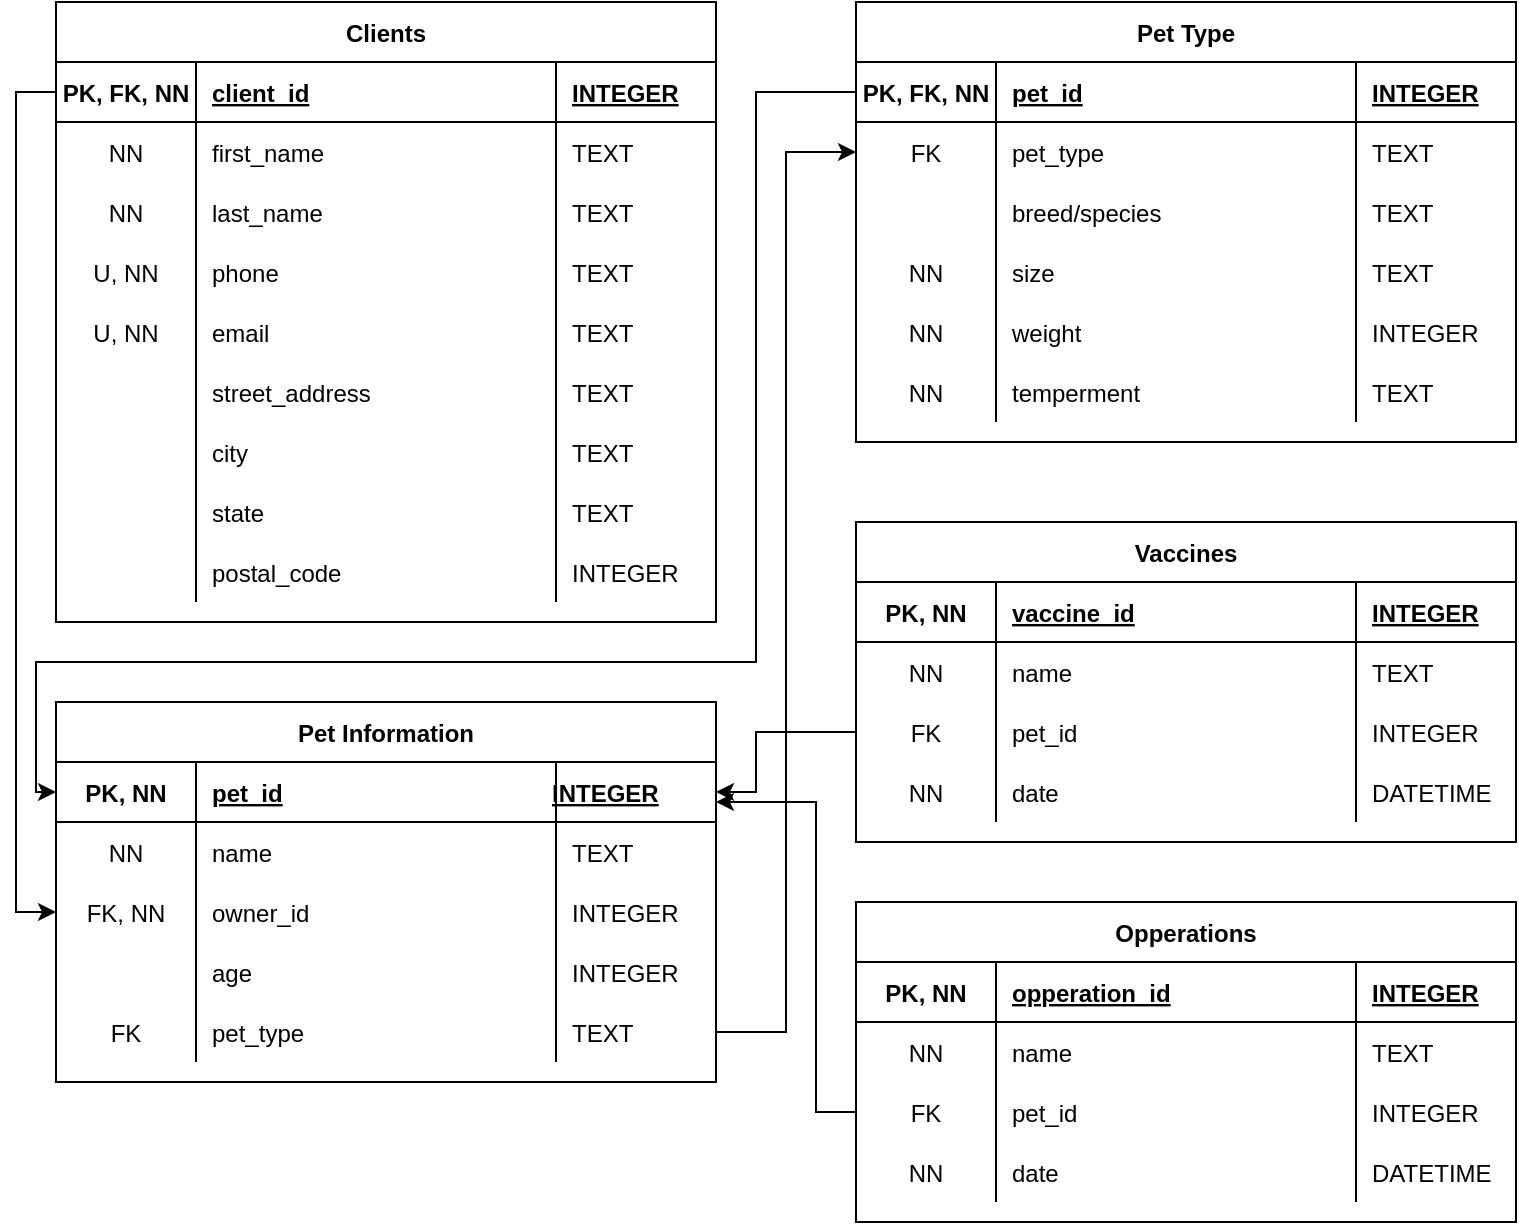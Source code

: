 <mxfile version="20.3.0" type="device"><diagram id="R2lEEEUBdFMjLlhIrx00" name="Page-1"><mxGraphModel dx="1426" dy="852" grid="1" gridSize="10" guides="1" tooltips="1" connect="1" arrows="1" fold="1" page="1" pageScale="1" pageWidth="850" pageHeight="1100" math="0" shadow="0" extFonts="Permanent Marker^https://fonts.googleapis.com/css?family=Permanent+Marker"><root><mxCell id="0"/><mxCell id="1" parent="0"/><mxCell id="C-vyLk0tnHw3VtMMgP7b-13" value="Vaccines" style="shape=table;startSize=30;container=1;collapsible=1;childLayout=tableLayout;fixedRows=1;rowLines=0;fontStyle=1;align=center;resizeLast=1;" parent="1" vertex="1"><mxGeometry x="440" y="340" width="330" height="160" as="geometry"/></mxCell><mxCell id="C-vyLk0tnHw3VtMMgP7b-14" value="" style="shape=partialRectangle;collapsible=0;dropTarget=0;pointerEvents=0;fillColor=none;points=[[0,0.5],[1,0.5]];portConstraint=eastwest;top=0;left=0;right=0;bottom=1;" parent="C-vyLk0tnHw3VtMMgP7b-13" vertex="1"><mxGeometry y="30" width="330" height="30" as="geometry"/></mxCell><mxCell id="C-vyLk0tnHw3VtMMgP7b-15" value="PK, NN" style="shape=partialRectangle;overflow=hidden;connectable=0;fillColor=none;top=0;left=0;bottom=0;right=0;fontStyle=1;" parent="C-vyLk0tnHw3VtMMgP7b-14" vertex="1"><mxGeometry width="70" height="30" as="geometry"><mxRectangle width="70" height="30" as="alternateBounds"/></mxGeometry></mxCell><mxCell id="C-vyLk0tnHw3VtMMgP7b-16" value="vaccine_id" style="shape=partialRectangle;overflow=hidden;connectable=0;fillColor=none;top=0;left=0;bottom=0;right=0;align=left;spacingLeft=6;fontStyle=5;" parent="C-vyLk0tnHw3VtMMgP7b-14" vertex="1"><mxGeometry x="70" width="180" height="30" as="geometry"><mxRectangle width="180" height="30" as="alternateBounds"/></mxGeometry></mxCell><mxCell id="h3V2MK-8dfmERU82iZJE-142" style="shape=partialRectangle;overflow=hidden;connectable=0;fillColor=none;top=0;left=0;bottom=0;right=0;align=left;spacingLeft=6;fontStyle=5;" vertex="1" parent="C-vyLk0tnHw3VtMMgP7b-14"><mxGeometry x="250" width="80" height="30" as="geometry"><mxRectangle width="80" height="30" as="alternateBounds"/></mxGeometry></mxCell><mxCell id="C-vyLk0tnHw3VtMMgP7b-17" value="" style="shape=partialRectangle;collapsible=0;dropTarget=0;pointerEvents=0;fillColor=none;points=[[0,0.5],[1,0.5]];portConstraint=eastwest;top=0;left=0;right=0;bottom=0;" parent="C-vyLk0tnHw3VtMMgP7b-13" vertex="1"><mxGeometry y="60" width="330" height="30" as="geometry"/></mxCell><mxCell id="C-vyLk0tnHw3VtMMgP7b-18" value="NN" style="shape=partialRectangle;overflow=hidden;connectable=0;fillColor=none;top=0;left=0;bottom=0;right=0;" parent="C-vyLk0tnHw3VtMMgP7b-17" vertex="1"><mxGeometry width="70" height="30" as="geometry"><mxRectangle width="70" height="30" as="alternateBounds"/></mxGeometry></mxCell><mxCell id="C-vyLk0tnHw3VtMMgP7b-19" value="name" style="shape=partialRectangle;overflow=hidden;connectable=0;fillColor=none;top=0;left=0;bottom=0;right=0;align=left;spacingLeft=6;" parent="C-vyLk0tnHw3VtMMgP7b-17" vertex="1"><mxGeometry x="70" width="180" height="30" as="geometry"><mxRectangle width="180" height="30" as="alternateBounds"/></mxGeometry></mxCell><mxCell id="h3V2MK-8dfmERU82iZJE-143" value="TEXT" style="shape=partialRectangle;overflow=hidden;connectable=0;fillColor=none;top=0;left=0;bottom=0;right=0;align=left;spacingLeft=6;" vertex="1" parent="C-vyLk0tnHw3VtMMgP7b-17"><mxGeometry x="250" width="80" height="30" as="geometry"><mxRectangle width="80" height="30" as="alternateBounds"/></mxGeometry></mxCell><mxCell id="C-vyLk0tnHw3VtMMgP7b-20" value="" style="shape=partialRectangle;collapsible=0;dropTarget=0;pointerEvents=0;fillColor=none;points=[[0,0.5],[1,0.5]];portConstraint=eastwest;top=0;left=0;right=0;bottom=0;" parent="C-vyLk0tnHw3VtMMgP7b-13" vertex="1"><mxGeometry y="90" width="330" height="30" as="geometry"/></mxCell><mxCell id="C-vyLk0tnHw3VtMMgP7b-21" value="FK" style="shape=partialRectangle;overflow=hidden;connectable=0;fillColor=none;top=0;left=0;bottom=0;right=0;" parent="C-vyLk0tnHw3VtMMgP7b-20" vertex="1"><mxGeometry width="70" height="30" as="geometry"><mxRectangle width="70" height="30" as="alternateBounds"/></mxGeometry></mxCell><mxCell id="C-vyLk0tnHw3VtMMgP7b-22" value="pet_id" style="shape=partialRectangle;overflow=hidden;connectable=0;fillColor=none;top=0;left=0;bottom=0;right=0;align=left;spacingLeft=6;" parent="C-vyLk0tnHw3VtMMgP7b-20" vertex="1"><mxGeometry x="70" width="180" height="30" as="geometry"><mxRectangle width="180" height="30" as="alternateBounds"/></mxGeometry></mxCell><mxCell id="h3V2MK-8dfmERU82iZJE-144" value="INTEGER" style="shape=partialRectangle;overflow=hidden;connectable=0;fillColor=none;top=0;left=0;bottom=0;right=0;align=left;spacingLeft=6;" vertex="1" parent="C-vyLk0tnHw3VtMMgP7b-20"><mxGeometry x="250" width="80" height="30" as="geometry"><mxRectangle width="80" height="30" as="alternateBounds"/></mxGeometry></mxCell><mxCell id="h3V2MK-8dfmERU82iZJE-145" style="shape=partialRectangle;collapsible=0;dropTarget=0;pointerEvents=0;fillColor=none;points=[[0,0.5],[1,0.5]];portConstraint=eastwest;top=0;left=0;right=0;bottom=0;" vertex="1" parent="C-vyLk0tnHw3VtMMgP7b-13"><mxGeometry y="120" width="330" height="30" as="geometry"/></mxCell><mxCell id="h3V2MK-8dfmERU82iZJE-146" value="NN" style="shape=partialRectangle;overflow=hidden;connectable=0;fillColor=none;top=0;left=0;bottom=0;right=0;" vertex="1" parent="h3V2MK-8dfmERU82iZJE-145"><mxGeometry width="70" height="30" as="geometry"><mxRectangle width="70" height="30" as="alternateBounds"/></mxGeometry></mxCell><mxCell id="h3V2MK-8dfmERU82iZJE-147" value="date" style="shape=partialRectangle;overflow=hidden;connectable=0;fillColor=none;top=0;left=0;bottom=0;right=0;align=left;spacingLeft=6;" vertex="1" parent="h3V2MK-8dfmERU82iZJE-145"><mxGeometry x="70" width="180" height="30" as="geometry"><mxRectangle width="180" height="30" as="alternateBounds"/></mxGeometry></mxCell><mxCell id="h3V2MK-8dfmERU82iZJE-148" value="DATETIME" style="shape=partialRectangle;overflow=hidden;connectable=0;fillColor=none;top=0;left=0;bottom=0;right=0;align=left;spacingLeft=6;" vertex="1" parent="h3V2MK-8dfmERU82iZJE-145"><mxGeometry x="250" width="80" height="30" as="geometry"><mxRectangle width="80" height="30" as="alternateBounds"/></mxGeometry></mxCell><mxCell id="C-vyLk0tnHw3VtMMgP7b-23" value="Clients" style="shape=table;startSize=30;container=1;collapsible=1;childLayout=tableLayout;fixedRows=1;rowLines=0;fontStyle=1;align=center;resizeLast=1;" parent="1" vertex="1"><mxGeometry x="40" y="80" width="330" height="310" as="geometry"/></mxCell><mxCell id="C-vyLk0tnHw3VtMMgP7b-24" value="" style="shape=partialRectangle;collapsible=0;dropTarget=0;pointerEvents=0;fillColor=none;points=[[0,0.5],[1,0.5]];portConstraint=eastwest;top=0;left=0;right=0;bottom=1;" parent="C-vyLk0tnHw3VtMMgP7b-23" vertex="1"><mxGeometry y="30" width="330" height="30" as="geometry"/></mxCell><mxCell id="C-vyLk0tnHw3VtMMgP7b-25" value="PK, FK, NN" style="shape=partialRectangle;overflow=hidden;connectable=0;fillColor=none;top=0;left=0;bottom=0;right=0;fontStyle=1;" parent="C-vyLk0tnHw3VtMMgP7b-24" vertex="1"><mxGeometry width="70" height="30" as="geometry"><mxRectangle width="70" height="30" as="alternateBounds"/></mxGeometry></mxCell><mxCell id="C-vyLk0tnHw3VtMMgP7b-26" value="client_id" style="shape=partialRectangle;overflow=hidden;connectable=0;fillColor=none;top=0;left=0;bottom=0;right=0;align=left;spacingLeft=6;fontStyle=5;" parent="C-vyLk0tnHw3VtMMgP7b-24" vertex="1"><mxGeometry x="70" width="180" height="30" as="geometry"><mxRectangle width="180" height="30" as="alternateBounds"/></mxGeometry></mxCell><mxCell id="h3V2MK-8dfmERU82iZJE-51" value="INTEGER" style="shape=partialRectangle;overflow=hidden;connectable=0;fillColor=none;top=0;left=0;bottom=0;right=0;align=left;spacingLeft=6;fontStyle=5;" vertex="1" parent="C-vyLk0tnHw3VtMMgP7b-24"><mxGeometry x="250" width="80" height="30" as="geometry"><mxRectangle width="80" height="30" as="alternateBounds"/></mxGeometry></mxCell><mxCell id="C-vyLk0tnHw3VtMMgP7b-27" value="" style="shape=partialRectangle;collapsible=0;dropTarget=0;pointerEvents=0;fillColor=none;points=[[0,0.5],[1,0.5]];portConstraint=eastwest;top=0;left=0;right=0;bottom=0;" parent="C-vyLk0tnHw3VtMMgP7b-23" vertex="1"><mxGeometry y="60" width="330" height="30" as="geometry"/></mxCell><mxCell id="C-vyLk0tnHw3VtMMgP7b-28" value="NN" style="shape=partialRectangle;overflow=hidden;connectable=0;fillColor=none;top=0;left=0;bottom=0;right=0;" parent="C-vyLk0tnHw3VtMMgP7b-27" vertex="1"><mxGeometry width="70" height="30" as="geometry"><mxRectangle width="70" height="30" as="alternateBounds"/></mxGeometry></mxCell><mxCell id="C-vyLk0tnHw3VtMMgP7b-29" value="first_name  " style="shape=partialRectangle;overflow=hidden;connectable=0;fillColor=none;top=0;left=0;bottom=0;right=0;align=left;spacingLeft=6;" parent="C-vyLk0tnHw3VtMMgP7b-27" vertex="1"><mxGeometry x="70" width="180" height="30" as="geometry"><mxRectangle width="180" height="30" as="alternateBounds"/></mxGeometry></mxCell><mxCell id="h3V2MK-8dfmERU82iZJE-52" value="TEXT" style="shape=partialRectangle;overflow=hidden;connectable=0;fillColor=none;top=0;left=0;bottom=0;right=0;align=left;spacingLeft=6;" vertex="1" parent="C-vyLk0tnHw3VtMMgP7b-27"><mxGeometry x="250" width="80" height="30" as="geometry"><mxRectangle width="80" height="30" as="alternateBounds"/></mxGeometry></mxCell><mxCell id="h3V2MK-8dfmERU82iZJE-54" style="shape=partialRectangle;collapsible=0;dropTarget=0;pointerEvents=0;fillColor=none;points=[[0,0.5],[1,0.5]];portConstraint=eastwest;top=0;left=0;right=0;bottom=0;" vertex="1" parent="C-vyLk0tnHw3VtMMgP7b-23"><mxGeometry y="90" width="330" height="30" as="geometry"/></mxCell><mxCell id="h3V2MK-8dfmERU82iZJE-55" value="NN" style="shape=partialRectangle;overflow=hidden;connectable=0;fillColor=none;top=0;left=0;bottom=0;right=0;" vertex="1" parent="h3V2MK-8dfmERU82iZJE-54"><mxGeometry width="70" height="30" as="geometry"><mxRectangle width="70" height="30" as="alternateBounds"/></mxGeometry></mxCell><mxCell id="h3V2MK-8dfmERU82iZJE-56" value="last_name" style="shape=partialRectangle;overflow=hidden;connectable=0;fillColor=none;top=0;left=0;bottom=0;right=0;align=left;spacingLeft=6;" vertex="1" parent="h3V2MK-8dfmERU82iZJE-54"><mxGeometry x="70" width="180" height="30" as="geometry"><mxRectangle width="180" height="30" as="alternateBounds"/></mxGeometry></mxCell><mxCell id="h3V2MK-8dfmERU82iZJE-57" value="TEXT" style="shape=partialRectangle;overflow=hidden;connectable=0;fillColor=none;top=0;left=0;bottom=0;right=0;align=left;spacingLeft=6;" vertex="1" parent="h3V2MK-8dfmERU82iZJE-54"><mxGeometry x="250" width="80" height="30" as="geometry"><mxRectangle width="80" height="30" as="alternateBounds"/></mxGeometry></mxCell><mxCell id="h3V2MK-8dfmERU82iZJE-58" style="shape=partialRectangle;collapsible=0;dropTarget=0;pointerEvents=0;fillColor=none;points=[[0,0.5],[1,0.5]];portConstraint=eastwest;top=0;left=0;right=0;bottom=0;" vertex="1" parent="C-vyLk0tnHw3VtMMgP7b-23"><mxGeometry y="120" width="330" height="30" as="geometry"/></mxCell><mxCell id="h3V2MK-8dfmERU82iZJE-59" value="U, NN" style="shape=partialRectangle;overflow=hidden;connectable=0;fillColor=none;top=0;left=0;bottom=0;right=0;" vertex="1" parent="h3V2MK-8dfmERU82iZJE-58"><mxGeometry width="70" height="30" as="geometry"><mxRectangle width="70" height="30" as="alternateBounds"/></mxGeometry></mxCell><mxCell id="h3V2MK-8dfmERU82iZJE-60" value="phone" style="shape=partialRectangle;overflow=hidden;connectable=0;fillColor=none;top=0;left=0;bottom=0;right=0;align=left;spacingLeft=6;" vertex="1" parent="h3V2MK-8dfmERU82iZJE-58"><mxGeometry x="70" width="180" height="30" as="geometry"><mxRectangle width="180" height="30" as="alternateBounds"/></mxGeometry></mxCell><mxCell id="h3V2MK-8dfmERU82iZJE-61" value="TEXT" style="shape=partialRectangle;overflow=hidden;connectable=0;fillColor=none;top=0;left=0;bottom=0;right=0;align=left;spacingLeft=6;" vertex="1" parent="h3V2MK-8dfmERU82iZJE-58"><mxGeometry x="250" width="80" height="30" as="geometry"><mxRectangle width="80" height="30" as="alternateBounds"/></mxGeometry></mxCell><mxCell id="h3V2MK-8dfmERU82iZJE-62" style="shape=partialRectangle;collapsible=0;dropTarget=0;pointerEvents=0;fillColor=none;points=[[0,0.5],[1,0.5]];portConstraint=eastwest;top=0;left=0;right=0;bottom=0;" vertex="1" parent="C-vyLk0tnHw3VtMMgP7b-23"><mxGeometry y="150" width="330" height="30" as="geometry"/></mxCell><mxCell id="h3V2MK-8dfmERU82iZJE-63" value="U, NN" style="shape=partialRectangle;overflow=hidden;connectable=0;fillColor=none;top=0;left=0;bottom=0;right=0;" vertex="1" parent="h3V2MK-8dfmERU82iZJE-62"><mxGeometry width="70" height="30" as="geometry"><mxRectangle width="70" height="30" as="alternateBounds"/></mxGeometry></mxCell><mxCell id="h3V2MK-8dfmERU82iZJE-64" value="email" style="shape=partialRectangle;overflow=hidden;connectable=0;fillColor=none;top=0;left=0;bottom=0;right=0;align=left;spacingLeft=6;" vertex="1" parent="h3V2MK-8dfmERU82iZJE-62"><mxGeometry x="70" width="180" height="30" as="geometry"><mxRectangle width="180" height="30" as="alternateBounds"/></mxGeometry></mxCell><mxCell id="h3V2MK-8dfmERU82iZJE-65" value="TEXT" style="shape=partialRectangle;overflow=hidden;connectable=0;fillColor=none;top=0;left=0;bottom=0;right=0;align=left;spacingLeft=6;" vertex="1" parent="h3V2MK-8dfmERU82iZJE-62"><mxGeometry x="250" width="80" height="30" as="geometry"><mxRectangle width="80" height="30" as="alternateBounds"/></mxGeometry></mxCell><mxCell id="h3V2MK-8dfmERU82iZJE-66" style="shape=partialRectangle;collapsible=0;dropTarget=0;pointerEvents=0;fillColor=none;points=[[0,0.5],[1,0.5]];portConstraint=eastwest;top=0;left=0;right=0;bottom=0;" vertex="1" parent="C-vyLk0tnHw3VtMMgP7b-23"><mxGeometry y="180" width="330" height="30" as="geometry"/></mxCell><mxCell id="h3V2MK-8dfmERU82iZJE-67" style="shape=partialRectangle;overflow=hidden;connectable=0;fillColor=none;top=0;left=0;bottom=0;right=0;" vertex="1" parent="h3V2MK-8dfmERU82iZJE-66"><mxGeometry width="70" height="30" as="geometry"><mxRectangle width="70" height="30" as="alternateBounds"/></mxGeometry></mxCell><mxCell id="h3V2MK-8dfmERU82iZJE-68" value="street_address" style="shape=partialRectangle;overflow=hidden;connectable=0;fillColor=none;top=0;left=0;bottom=0;right=0;align=left;spacingLeft=6;" vertex="1" parent="h3V2MK-8dfmERU82iZJE-66"><mxGeometry x="70" width="180" height="30" as="geometry"><mxRectangle width="180" height="30" as="alternateBounds"/></mxGeometry></mxCell><mxCell id="h3V2MK-8dfmERU82iZJE-69" value="TEXT" style="shape=partialRectangle;overflow=hidden;connectable=0;fillColor=none;top=0;left=0;bottom=0;right=0;align=left;spacingLeft=6;" vertex="1" parent="h3V2MK-8dfmERU82iZJE-66"><mxGeometry x="250" width="80" height="30" as="geometry"><mxRectangle width="80" height="30" as="alternateBounds"/></mxGeometry></mxCell><mxCell id="h3V2MK-8dfmERU82iZJE-82" style="shape=partialRectangle;collapsible=0;dropTarget=0;pointerEvents=0;fillColor=none;points=[[0,0.5],[1,0.5]];portConstraint=eastwest;top=0;left=0;right=0;bottom=0;" vertex="1" parent="C-vyLk0tnHw3VtMMgP7b-23"><mxGeometry y="210" width="330" height="30" as="geometry"/></mxCell><mxCell id="h3V2MK-8dfmERU82iZJE-83" style="shape=partialRectangle;overflow=hidden;connectable=0;fillColor=none;top=0;left=0;bottom=0;right=0;" vertex="1" parent="h3V2MK-8dfmERU82iZJE-82"><mxGeometry width="70" height="30" as="geometry"><mxRectangle width="70" height="30" as="alternateBounds"/></mxGeometry></mxCell><mxCell id="h3V2MK-8dfmERU82iZJE-84" value="city " style="shape=partialRectangle;overflow=hidden;connectable=0;fillColor=none;top=0;left=0;bottom=0;right=0;align=left;spacingLeft=6;" vertex="1" parent="h3V2MK-8dfmERU82iZJE-82"><mxGeometry x="70" width="180" height="30" as="geometry"><mxRectangle width="180" height="30" as="alternateBounds"/></mxGeometry></mxCell><mxCell id="h3V2MK-8dfmERU82iZJE-85" value="TEXT" style="shape=partialRectangle;overflow=hidden;connectable=0;fillColor=none;top=0;left=0;bottom=0;right=0;align=left;spacingLeft=6;" vertex="1" parent="h3V2MK-8dfmERU82iZJE-82"><mxGeometry x="250" width="80" height="30" as="geometry"><mxRectangle width="80" height="30" as="alternateBounds"/></mxGeometry></mxCell><mxCell id="h3V2MK-8dfmERU82iZJE-78" style="shape=partialRectangle;collapsible=0;dropTarget=0;pointerEvents=0;fillColor=none;points=[[0,0.5],[1,0.5]];portConstraint=eastwest;top=0;left=0;right=0;bottom=0;" vertex="1" parent="C-vyLk0tnHw3VtMMgP7b-23"><mxGeometry y="240" width="330" height="30" as="geometry"/></mxCell><mxCell id="h3V2MK-8dfmERU82iZJE-79" style="shape=partialRectangle;overflow=hidden;connectable=0;fillColor=none;top=0;left=0;bottom=0;right=0;" vertex="1" parent="h3V2MK-8dfmERU82iZJE-78"><mxGeometry width="70" height="30" as="geometry"><mxRectangle width="70" height="30" as="alternateBounds"/></mxGeometry></mxCell><mxCell id="h3V2MK-8dfmERU82iZJE-80" value="state" style="shape=partialRectangle;overflow=hidden;connectable=0;fillColor=none;top=0;left=0;bottom=0;right=0;align=left;spacingLeft=6;" vertex="1" parent="h3V2MK-8dfmERU82iZJE-78"><mxGeometry x="70" width="180" height="30" as="geometry"><mxRectangle width="180" height="30" as="alternateBounds"/></mxGeometry></mxCell><mxCell id="h3V2MK-8dfmERU82iZJE-81" value="TEXT" style="shape=partialRectangle;overflow=hidden;connectable=0;fillColor=none;top=0;left=0;bottom=0;right=0;align=left;spacingLeft=6;" vertex="1" parent="h3V2MK-8dfmERU82iZJE-78"><mxGeometry x="250" width="80" height="30" as="geometry"><mxRectangle width="80" height="30" as="alternateBounds"/></mxGeometry></mxCell><mxCell id="h3V2MK-8dfmERU82iZJE-74" style="shape=partialRectangle;collapsible=0;dropTarget=0;pointerEvents=0;fillColor=none;points=[[0,0.5],[1,0.5]];portConstraint=eastwest;top=0;left=0;right=0;bottom=0;" vertex="1" parent="C-vyLk0tnHw3VtMMgP7b-23"><mxGeometry y="270" width="330" height="30" as="geometry"/></mxCell><mxCell id="h3V2MK-8dfmERU82iZJE-75" style="shape=partialRectangle;overflow=hidden;connectable=0;fillColor=none;top=0;left=0;bottom=0;right=0;" vertex="1" parent="h3V2MK-8dfmERU82iZJE-74"><mxGeometry width="70" height="30" as="geometry"><mxRectangle width="70" height="30" as="alternateBounds"/></mxGeometry></mxCell><mxCell id="h3V2MK-8dfmERU82iZJE-76" value="postal_code" style="shape=partialRectangle;overflow=hidden;connectable=0;fillColor=none;top=0;left=0;bottom=0;right=0;align=left;spacingLeft=6;" vertex="1" parent="h3V2MK-8dfmERU82iZJE-74"><mxGeometry x="70" width="180" height="30" as="geometry"><mxRectangle width="180" height="30" as="alternateBounds"/></mxGeometry></mxCell><mxCell id="h3V2MK-8dfmERU82iZJE-77" value="INTEGER" style="shape=partialRectangle;overflow=hidden;connectable=0;fillColor=none;top=0;left=0;bottom=0;right=0;align=left;spacingLeft=6;" vertex="1" parent="h3V2MK-8dfmERU82iZJE-74"><mxGeometry x="250" width="80" height="30" as="geometry"><mxRectangle width="80" height="30" as="alternateBounds"/></mxGeometry></mxCell><mxCell id="h3V2MK-8dfmERU82iZJE-1" value="Opperations" style="shape=table;startSize=30;container=1;collapsible=1;childLayout=tableLayout;fixedRows=1;rowLines=0;fontStyle=1;align=center;resizeLast=1;" vertex="1" parent="1"><mxGeometry x="440" y="530" width="330" height="160" as="geometry"/></mxCell><mxCell id="h3V2MK-8dfmERU82iZJE-2" value="" style="shape=partialRectangle;collapsible=0;dropTarget=0;pointerEvents=0;fillColor=none;points=[[0,0.5],[1,0.5]];portConstraint=eastwest;top=0;left=0;right=0;bottom=1;" vertex="1" parent="h3V2MK-8dfmERU82iZJE-1"><mxGeometry y="30" width="330" height="30" as="geometry"/></mxCell><mxCell id="h3V2MK-8dfmERU82iZJE-3" value="PK, NN" style="shape=partialRectangle;overflow=hidden;connectable=0;fillColor=none;top=0;left=0;bottom=0;right=0;fontStyle=1;" vertex="1" parent="h3V2MK-8dfmERU82iZJE-2"><mxGeometry width="70" height="30" as="geometry"><mxRectangle width="70" height="30" as="alternateBounds"/></mxGeometry></mxCell><mxCell id="h3V2MK-8dfmERU82iZJE-4" value="opperation_id" style="shape=partialRectangle;overflow=hidden;connectable=0;fillColor=none;top=0;left=0;bottom=0;right=0;align=left;spacingLeft=6;fontStyle=5;" vertex="1" parent="h3V2MK-8dfmERU82iZJE-2"><mxGeometry x="70" width="180" height="30" as="geometry"><mxRectangle width="180" height="30" as="alternateBounds"/></mxGeometry></mxCell><mxCell id="h3V2MK-8dfmERU82iZJE-153" style="shape=partialRectangle;overflow=hidden;connectable=0;fillColor=none;top=0;left=0;bottom=0;right=0;align=left;spacingLeft=6;fontStyle=5;" vertex="1" parent="h3V2MK-8dfmERU82iZJE-2"><mxGeometry x="250" width="80" height="30" as="geometry"><mxRectangle width="80" height="30" as="alternateBounds"/></mxGeometry></mxCell><mxCell id="h3V2MK-8dfmERU82iZJE-5" value="" style="shape=partialRectangle;collapsible=0;dropTarget=0;pointerEvents=0;fillColor=none;points=[[0,0.5],[1,0.5]];portConstraint=eastwest;top=0;left=0;right=0;bottom=0;" vertex="1" parent="h3V2MK-8dfmERU82iZJE-1"><mxGeometry y="60" width="330" height="30" as="geometry"/></mxCell><mxCell id="h3V2MK-8dfmERU82iZJE-6" value="NN" style="shape=partialRectangle;overflow=hidden;connectable=0;fillColor=none;top=0;left=0;bottom=0;right=0;" vertex="1" parent="h3V2MK-8dfmERU82iZJE-5"><mxGeometry width="70" height="30" as="geometry"><mxRectangle width="70" height="30" as="alternateBounds"/></mxGeometry></mxCell><mxCell id="h3V2MK-8dfmERU82iZJE-7" value="name" style="shape=partialRectangle;overflow=hidden;connectable=0;fillColor=none;top=0;left=0;bottom=0;right=0;align=left;spacingLeft=6;" vertex="1" parent="h3V2MK-8dfmERU82iZJE-5"><mxGeometry x="70" width="180" height="30" as="geometry"><mxRectangle width="180" height="30" as="alternateBounds"/></mxGeometry></mxCell><mxCell id="h3V2MK-8dfmERU82iZJE-154" value="TEXT" style="shape=partialRectangle;overflow=hidden;connectable=0;fillColor=none;top=0;left=0;bottom=0;right=0;align=left;spacingLeft=6;" vertex="1" parent="h3V2MK-8dfmERU82iZJE-5"><mxGeometry x="250" width="80" height="30" as="geometry"><mxRectangle width="80" height="30" as="alternateBounds"/></mxGeometry></mxCell><mxCell id="h3V2MK-8dfmERU82iZJE-8" value="" style="shape=partialRectangle;collapsible=0;dropTarget=0;pointerEvents=0;fillColor=none;points=[[0,0.5],[1,0.5]];portConstraint=eastwest;top=0;left=0;right=0;bottom=0;" vertex="1" parent="h3V2MK-8dfmERU82iZJE-1"><mxGeometry y="90" width="330" height="30" as="geometry"/></mxCell><mxCell id="h3V2MK-8dfmERU82iZJE-9" value="FK" style="shape=partialRectangle;overflow=hidden;connectable=0;fillColor=none;top=0;left=0;bottom=0;right=0;" vertex="1" parent="h3V2MK-8dfmERU82iZJE-8"><mxGeometry width="70" height="30" as="geometry"><mxRectangle width="70" height="30" as="alternateBounds"/></mxGeometry></mxCell><mxCell id="h3V2MK-8dfmERU82iZJE-10" value="pet_id" style="shape=partialRectangle;overflow=hidden;connectable=0;fillColor=none;top=0;left=0;bottom=0;right=0;align=left;spacingLeft=6;" vertex="1" parent="h3V2MK-8dfmERU82iZJE-8"><mxGeometry x="70" width="180" height="30" as="geometry"><mxRectangle width="180" height="30" as="alternateBounds"/></mxGeometry></mxCell><mxCell id="h3V2MK-8dfmERU82iZJE-155" value="INTEGER" style="shape=partialRectangle;overflow=hidden;connectable=0;fillColor=none;top=0;left=0;bottom=0;right=0;align=left;spacingLeft=6;" vertex="1" parent="h3V2MK-8dfmERU82iZJE-8"><mxGeometry x="250" width="80" height="30" as="geometry"><mxRectangle width="80" height="30" as="alternateBounds"/></mxGeometry></mxCell><mxCell id="h3V2MK-8dfmERU82iZJE-156" style="shape=partialRectangle;collapsible=0;dropTarget=0;pointerEvents=0;fillColor=none;points=[[0,0.5],[1,0.5]];portConstraint=eastwest;top=0;left=0;right=0;bottom=0;" vertex="1" parent="h3V2MK-8dfmERU82iZJE-1"><mxGeometry y="120" width="330" height="30" as="geometry"/></mxCell><mxCell id="h3V2MK-8dfmERU82iZJE-157" value="NN" style="shape=partialRectangle;overflow=hidden;connectable=0;fillColor=none;top=0;left=0;bottom=0;right=0;" vertex="1" parent="h3V2MK-8dfmERU82iZJE-156"><mxGeometry width="70" height="30" as="geometry"><mxRectangle width="70" height="30" as="alternateBounds"/></mxGeometry></mxCell><mxCell id="h3V2MK-8dfmERU82iZJE-158" value="date" style="shape=partialRectangle;overflow=hidden;connectable=0;fillColor=none;top=0;left=0;bottom=0;right=0;align=left;spacingLeft=6;" vertex="1" parent="h3V2MK-8dfmERU82iZJE-156"><mxGeometry x="70" width="180" height="30" as="geometry"><mxRectangle width="180" height="30" as="alternateBounds"/></mxGeometry></mxCell><mxCell id="h3V2MK-8dfmERU82iZJE-159" value="DATETIME" style="shape=partialRectangle;overflow=hidden;connectable=0;fillColor=none;top=0;left=0;bottom=0;right=0;align=left;spacingLeft=6;" vertex="1" parent="h3V2MK-8dfmERU82iZJE-156"><mxGeometry x="250" width="80" height="30" as="geometry"><mxRectangle width="80" height="30" as="alternateBounds"/></mxGeometry></mxCell><mxCell id="h3V2MK-8dfmERU82iZJE-11" value="Pet Information" style="shape=table;startSize=30;container=1;collapsible=1;childLayout=tableLayout;fixedRows=1;rowLines=0;fontStyle=1;align=center;resizeLast=1;" vertex="1" parent="1"><mxGeometry x="40" y="430" width="330" height="190" as="geometry"/></mxCell><mxCell id="h3V2MK-8dfmERU82iZJE-12" value="" style="shape=partialRectangle;collapsible=0;dropTarget=0;pointerEvents=0;fillColor=none;points=[[0,0.5],[1,0.5]];portConstraint=eastwest;top=0;left=0;right=0;bottom=1;" vertex="1" parent="h3V2MK-8dfmERU82iZJE-11"><mxGeometry y="30" width="330" height="30" as="geometry"/></mxCell><mxCell id="h3V2MK-8dfmERU82iZJE-13" value="PK, NN" style="shape=partialRectangle;overflow=hidden;connectable=0;fillColor=none;top=0;left=0;bottom=0;right=0;fontStyle=1;" vertex="1" parent="h3V2MK-8dfmERU82iZJE-12"><mxGeometry width="70" height="30" as="geometry"><mxRectangle width="70" height="30" as="alternateBounds"/></mxGeometry></mxCell><mxCell id="h3V2MK-8dfmERU82iZJE-14" value="pet_id" style="shape=partialRectangle;overflow=hidden;connectable=0;fillColor=none;top=0;left=0;bottom=0;right=0;align=left;spacingLeft=6;fontStyle=5;" vertex="1" parent="h3V2MK-8dfmERU82iZJE-12"><mxGeometry x="70" width="180" height="30" as="geometry"><mxRectangle width="180" height="30" as="alternateBounds"/></mxGeometry></mxCell><mxCell id="h3V2MK-8dfmERU82iZJE-86" style="shape=partialRectangle;overflow=hidden;connectable=0;fillColor=none;top=0;left=0;bottom=0;right=0;align=left;spacingLeft=6;fontStyle=5;" vertex="1" parent="h3V2MK-8dfmERU82iZJE-12"><mxGeometry x="250" width="80" height="30" as="geometry"><mxRectangle width="80" height="30" as="alternateBounds"/></mxGeometry></mxCell><mxCell id="h3V2MK-8dfmERU82iZJE-15" value="" style="shape=partialRectangle;collapsible=0;dropTarget=0;pointerEvents=0;fillColor=none;points=[[0,0.5],[1,0.5]];portConstraint=eastwest;top=0;left=0;right=0;bottom=0;" vertex="1" parent="h3V2MK-8dfmERU82iZJE-11"><mxGeometry y="60" width="330" height="30" as="geometry"/></mxCell><mxCell id="h3V2MK-8dfmERU82iZJE-16" value="NN" style="shape=partialRectangle;overflow=hidden;connectable=0;fillColor=none;top=0;left=0;bottom=0;right=0;" vertex="1" parent="h3V2MK-8dfmERU82iZJE-15"><mxGeometry width="70" height="30" as="geometry"><mxRectangle width="70" height="30" as="alternateBounds"/></mxGeometry></mxCell><mxCell id="h3V2MK-8dfmERU82iZJE-17" value="name" style="shape=partialRectangle;overflow=hidden;connectable=0;fillColor=none;top=0;left=0;bottom=0;right=0;align=left;spacingLeft=6;" vertex="1" parent="h3V2MK-8dfmERU82iZJE-15"><mxGeometry x="70" width="180" height="30" as="geometry"><mxRectangle width="180" height="30" as="alternateBounds"/></mxGeometry></mxCell><mxCell id="h3V2MK-8dfmERU82iZJE-87" value="TEXT" style="shape=partialRectangle;overflow=hidden;connectable=0;fillColor=none;top=0;left=0;bottom=0;right=0;align=left;spacingLeft=6;" vertex="1" parent="h3V2MK-8dfmERU82iZJE-15"><mxGeometry x="250" width="80" height="30" as="geometry"><mxRectangle width="80" height="30" as="alternateBounds"/></mxGeometry></mxCell><mxCell id="h3V2MK-8dfmERU82iZJE-105" style="shape=partialRectangle;collapsible=0;dropTarget=0;pointerEvents=0;fillColor=none;points=[[0,0.5],[1,0.5]];portConstraint=eastwest;top=0;left=0;right=0;bottom=0;" vertex="1" parent="h3V2MK-8dfmERU82iZJE-11"><mxGeometry y="90" width="330" height="30" as="geometry"/></mxCell><mxCell id="h3V2MK-8dfmERU82iZJE-106" value="FK, NN" style="shape=partialRectangle;overflow=hidden;connectable=0;fillColor=none;top=0;left=0;bottom=0;right=0;" vertex="1" parent="h3V2MK-8dfmERU82iZJE-105"><mxGeometry width="70" height="30" as="geometry"><mxRectangle width="70" height="30" as="alternateBounds"/></mxGeometry></mxCell><mxCell id="h3V2MK-8dfmERU82iZJE-107" value="owner_id" style="shape=partialRectangle;overflow=hidden;connectable=0;fillColor=none;top=0;left=0;bottom=0;right=0;align=left;spacingLeft=6;" vertex="1" parent="h3V2MK-8dfmERU82iZJE-105"><mxGeometry x="70" width="180" height="30" as="geometry"><mxRectangle width="180" height="30" as="alternateBounds"/></mxGeometry></mxCell><mxCell id="h3V2MK-8dfmERU82iZJE-108" value="INTEGER" style="shape=partialRectangle;overflow=hidden;connectable=0;fillColor=none;top=0;left=0;bottom=0;right=0;align=left;spacingLeft=6;" vertex="1" parent="h3V2MK-8dfmERU82iZJE-105"><mxGeometry x="250" width="80" height="30" as="geometry"><mxRectangle width="80" height="30" as="alternateBounds"/></mxGeometry></mxCell><mxCell id="h3V2MK-8dfmERU82iZJE-149" style="shape=partialRectangle;collapsible=0;dropTarget=0;pointerEvents=0;fillColor=none;points=[[0,0.5],[1,0.5]];portConstraint=eastwest;top=0;left=0;right=0;bottom=0;" vertex="1" parent="h3V2MK-8dfmERU82iZJE-11"><mxGeometry y="120" width="330" height="30" as="geometry"/></mxCell><mxCell id="h3V2MK-8dfmERU82iZJE-150" style="shape=partialRectangle;overflow=hidden;connectable=0;fillColor=none;top=0;left=0;bottom=0;right=0;" vertex="1" parent="h3V2MK-8dfmERU82iZJE-149"><mxGeometry width="70" height="30" as="geometry"><mxRectangle width="70" height="30" as="alternateBounds"/></mxGeometry></mxCell><mxCell id="h3V2MK-8dfmERU82iZJE-151" value="age" style="shape=partialRectangle;overflow=hidden;connectable=0;fillColor=none;top=0;left=0;bottom=0;right=0;align=left;spacingLeft=6;" vertex="1" parent="h3V2MK-8dfmERU82iZJE-149"><mxGeometry x="70" width="180" height="30" as="geometry"><mxRectangle width="180" height="30" as="alternateBounds"/></mxGeometry></mxCell><mxCell id="h3V2MK-8dfmERU82iZJE-152" value="INTEGER" style="shape=partialRectangle;overflow=hidden;connectable=0;fillColor=none;top=0;left=0;bottom=0;right=0;align=left;spacingLeft=6;" vertex="1" parent="h3V2MK-8dfmERU82iZJE-149"><mxGeometry x="250" width="80" height="30" as="geometry"><mxRectangle width="80" height="30" as="alternateBounds"/></mxGeometry></mxCell><mxCell id="h3V2MK-8dfmERU82iZJE-18" value="" style="shape=partialRectangle;collapsible=0;dropTarget=0;pointerEvents=0;fillColor=none;points=[[0,0.5],[1,0.5]];portConstraint=eastwest;top=0;left=0;right=0;bottom=0;" vertex="1" parent="h3V2MK-8dfmERU82iZJE-11"><mxGeometry y="150" width="330" height="30" as="geometry"/></mxCell><mxCell id="h3V2MK-8dfmERU82iZJE-19" value="FK" style="shape=partialRectangle;overflow=hidden;connectable=0;fillColor=none;top=0;left=0;bottom=0;right=0;" vertex="1" parent="h3V2MK-8dfmERU82iZJE-18"><mxGeometry width="70" height="30" as="geometry"><mxRectangle width="70" height="30" as="alternateBounds"/></mxGeometry></mxCell><mxCell id="h3V2MK-8dfmERU82iZJE-20" value="pet_type" style="shape=partialRectangle;overflow=hidden;connectable=0;fillColor=none;top=0;left=0;bottom=0;right=0;align=left;spacingLeft=6;" vertex="1" parent="h3V2MK-8dfmERU82iZJE-18"><mxGeometry x="70" width="180" height="30" as="geometry"><mxRectangle width="180" height="30" as="alternateBounds"/></mxGeometry></mxCell><mxCell id="h3V2MK-8dfmERU82iZJE-88" value="TEXT" style="shape=partialRectangle;overflow=hidden;connectable=0;fillColor=none;top=0;left=0;bottom=0;right=0;align=left;spacingLeft=6;" vertex="1" parent="h3V2MK-8dfmERU82iZJE-18"><mxGeometry x="250" width="80" height="30" as="geometry"><mxRectangle width="80" height="30" as="alternateBounds"/></mxGeometry></mxCell><mxCell id="h3V2MK-8dfmERU82iZJE-109" value="Pet Type" style="shape=table;startSize=30;container=1;collapsible=1;childLayout=tableLayout;fixedRows=1;rowLines=0;fontStyle=1;align=center;resizeLast=1;" vertex="1" parent="1"><mxGeometry x="440" y="80" width="330" height="220" as="geometry"/></mxCell><mxCell id="h3V2MK-8dfmERU82iZJE-110" value="" style="shape=partialRectangle;collapsible=0;dropTarget=0;pointerEvents=0;fillColor=none;points=[[0,0.5],[1,0.5]];portConstraint=eastwest;top=0;left=0;right=0;bottom=1;" vertex="1" parent="h3V2MK-8dfmERU82iZJE-109"><mxGeometry y="30" width="330" height="30" as="geometry"/></mxCell><mxCell id="h3V2MK-8dfmERU82iZJE-111" value="PK, FK, NN" style="shape=partialRectangle;overflow=hidden;connectable=0;fillColor=none;top=0;left=0;bottom=0;right=0;fontStyle=1;" vertex="1" parent="h3V2MK-8dfmERU82iZJE-110"><mxGeometry width="70" height="30" as="geometry"><mxRectangle width="70" height="30" as="alternateBounds"/></mxGeometry></mxCell><mxCell id="h3V2MK-8dfmERU82iZJE-112" value="pet_id" style="shape=partialRectangle;overflow=hidden;connectable=0;fillColor=none;top=0;left=0;bottom=0;right=0;align=left;spacingLeft=6;fontStyle=5;" vertex="1" parent="h3V2MK-8dfmERU82iZJE-110"><mxGeometry x="70" width="180" height="30" as="geometry"><mxRectangle width="180" height="30" as="alternateBounds"/></mxGeometry></mxCell><mxCell id="h3V2MK-8dfmERU82iZJE-113" style="shape=partialRectangle;overflow=hidden;connectable=0;fillColor=none;top=0;left=0;bottom=0;right=0;align=left;spacingLeft=6;fontStyle=5;" vertex="1" parent="h3V2MK-8dfmERU82iZJE-110"><mxGeometry x="250" width="80" height="30" as="geometry"><mxRectangle width="80" height="30" as="alternateBounds"/></mxGeometry></mxCell><mxCell id="h3V2MK-8dfmERU82iZJE-114" value="" style="shape=partialRectangle;collapsible=0;dropTarget=0;pointerEvents=0;fillColor=none;points=[[0,0.5],[1,0.5]];portConstraint=eastwest;top=0;left=0;right=0;bottom=0;" vertex="1" parent="h3V2MK-8dfmERU82iZJE-109"><mxGeometry y="60" width="330" height="30" as="geometry"/></mxCell><mxCell id="h3V2MK-8dfmERU82iZJE-115" value="FK" style="shape=partialRectangle;overflow=hidden;connectable=0;fillColor=none;top=0;left=0;bottom=0;right=0;" vertex="1" parent="h3V2MK-8dfmERU82iZJE-114"><mxGeometry width="70" height="30" as="geometry"><mxRectangle width="70" height="30" as="alternateBounds"/></mxGeometry></mxCell><mxCell id="h3V2MK-8dfmERU82iZJE-116" value="pet_type" style="shape=partialRectangle;overflow=hidden;connectable=0;fillColor=none;top=0;left=0;bottom=0;right=0;align=left;spacingLeft=6;" vertex="1" parent="h3V2MK-8dfmERU82iZJE-114"><mxGeometry x="70" width="180" height="30" as="geometry"><mxRectangle width="180" height="30" as="alternateBounds"/></mxGeometry></mxCell><mxCell id="h3V2MK-8dfmERU82iZJE-117" value="TEXT" style="shape=partialRectangle;overflow=hidden;connectable=0;fillColor=none;top=0;left=0;bottom=0;right=0;align=left;spacingLeft=6;" vertex="1" parent="h3V2MK-8dfmERU82iZJE-114"><mxGeometry x="250" width="80" height="30" as="geometry"><mxRectangle width="80" height="30" as="alternateBounds"/></mxGeometry></mxCell><mxCell id="h3V2MK-8dfmERU82iZJE-118" style="shape=partialRectangle;collapsible=0;dropTarget=0;pointerEvents=0;fillColor=none;points=[[0,0.5],[1,0.5]];portConstraint=eastwest;top=0;left=0;right=0;bottom=0;" vertex="1" parent="h3V2MK-8dfmERU82iZJE-109"><mxGeometry y="90" width="330" height="30" as="geometry"/></mxCell><mxCell id="h3V2MK-8dfmERU82iZJE-119" style="shape=partialRectangle;overflow=hidden;connectable=0;fillColor=none;top=0;left=0;bottom=0;right=0;" vertex="1" parent="h3V2MK-8dfmERU82iZJE-118"><mxGeometry width="70" height="30" as="geometry"><mxRectangle width="70" height="30" as="alternateBounds"/></mxGeometry></mxCell><mxCell id="h3V2MK-8dfmERU82iZJE-120" value="breed/species" style="shape=partialRectangle;overflow=hidden;connectable=0;fillColor=none;top=0;left=0;bottom=0;right=0;align=left;spacingLeft=6;" vertex="1" parent="h3V2MK-8dfmERU82iZJE-118"><mxGeometry x="70" width="180" height="30" as="geometry"><mxRectangle width="180" height="30" as="alternateBounds"/></mxGeometry></mxCell><mxCell id="h3V2MK-8dfmERU82iZJE-121" value="TEXT" style="shape=partialRectangle;overflow=hidden;connectable=0;fillColor=none;top=0;left=0;bottom=0;right=0;align=left;spacingLeft=6;" vertex="1" parent="h3V2MK-8dfmERU82iZJE-118"><mxGeometry x="250" width="80" height="30" as="geometry"><mxRectangle width="80" height="30" as="alternateBounds"/></mxGeometry></mxCell><mxCell id="h3V2MK-8dfmERU82iZJE-122" value="" style="shape=partialRectangle;collapsible=0;dropTarget=0;pointerEvents=0;fillColor=none;points=[[0,0.5],[1,0.5]];portConstraint=eastwest;top=0;left=0;right=0;bottom=0;" vertex="1" parent="h3V2MK-8dfmERU82iZJE-109"><mxGeometry y="120" width="330" height="30" as="geometry"/></mxCell><mxCell id="h3V2MK-8dfmERU82iZJE-123" value="NN" style="shape=partialRectangle;overflow=hidden;connectable=0;fillColor=none;top=0;left=0;bottom=0;right=0;" vertex="1" parent="h3V2MK-8dfmERU82iZJE-122"><mxGeometry width="70" height="30" as="geometry"><mxRectangle width="70" height="30" as="alternateBounds"/></mxGeometry></mxCell><mxCell id="h3V2MK-8dfmERU82iZJE-124" value="size" style="shape=partialRectangle;overflow=hidden;connectable=0;fillColor=none;top=0;left=0;bottom=0;right=0;align=left;spacingLeft=6;" vertex="1" parent="h3V2MK-8dfmERU82iZJE-122"><mxGeometry x="70" width="180" height="30" as="geometry"><mxRectangle width="180" height="30" as="alternateBounds"/></mxGeometry></mxCell><mxCell id="h3V2MK-8dfmERU82iZJE-125" value="TEXT" style="shape=partialRectangle;overflow=hidden;connectable=0;fillColor=none;top=0;left=0;bottom=0;right=0;align=left;spacingLeft=6;" vertex="1" parent="h3V2MK-8dfmERU82iZJE-122"><mxGeometry x="250" width="80" height="30" as="geometry"><mxRectangle width="80" height="30" as="alternateBounds"/></mxGeometry></mxCell><mxCell id="h3V2MK-8dfmERU82iZJE-126" style="shape=partialRectangle;collapsible=0;dropTarget=0;pointerEvents=0;fillColor=none;points=[[0,0.5],[1,0.5]];portConstraint=eastwest;top=0;left=0;right=0;bottom=0;" vertex="1" parent="h3V2MK-8dfmERU82iZJE-109"><mxGeometry y="150" width="330" height="30" as="geometry"/></mxCell><mxCell id="h3V2MK-8dfmERU82iZJE-127" value="NN" style="shape=partialRectangle;overflow=hidden;connectable=0;fillColor=none;top=0;left=0;bottom=0;right=0;" vertex="1" parent="h3V2MK-8dfmERU82iZJE-126"><mxGeometry width="70" height="30" as="geometry"><mxRectangle width="70" height="30" as="alternateBounds"/></mxGeometry></mxCell><mxCell id="h3V2MK-8dfmERU82iZJE-128" value="weight" style="shape=partialRectangle;overflow=hidden;connectable=0;fillColor=none;top=0;left=0;bottom=0;right=0;align=left;spacingLeft=6;" vertex="1" parent="h3V2MK-8dfmERU82iZJE-126"><mxGeometry x="70" width="180" height="30" as="geometry"><mxRectangle width="180" height="30" as="alternateBounds"/></mxGeometry></mxCell><mxCell id="h3V2MK-8dfmERU82iZJE-129" value="INTEGER" style="shape=partialRectangle;overflow=hidden;connectable=0;fillColor=none;top=0;left=0;bottom=0;right=0;align=left;spacingLeft=6;" vertex="1" parent="h3V2MK-8dfmERU82iZJE-126"><mxGeometry x="250" width="80" height="30" as="geometry"><mxRectangle width="80" height="30" as="alternateBounds"/></mxGeometry></mxCell><mxCell id="h3V2MK-8dfmERU82iZJE-130" style="shape=partialRectangle;collapsible=0;dropTarget=0;pointerEvents=0;fillColor=none;points=[[0,0.5],[1,0.5]];portConstraint=eastwest;top=0;left=0;right=0;bottom=0;" vertex="1" parent="h3V2MK-8dfmERU82iZJE-109"><mxGeometry y="180" width="330" height="30" as="geometry"/></mxCell><mxCell id="h3V2MK-8dfmERU82iZJE-131" value="NN" style="shape=partialRectangle;overflow=hidden;connectable=0;fillColor=none;top=0;left=0;bottom=0;right=0;" vertex="1" parent="h3V2MK-8dfmERU82iZJE-130"><mxGeometry width="70" height="30" as="geometry"><mxRectangle width="70" height="30" as="alternateBounds"/></mxGeometry></mxCell><mxCell id="h3V2MK-8dfmERU82iZJE-132" value="temperment" style="shape=partialRectangle;overflow=hidden;connectable=0;fillColor=none;top=0;left=0;bottom=0;right=0;align=left;spacingLeft=6;" vertex="1" parent="h3V2MK-8dfmERU82iZJE-130"><mxGeometry x="70" width="180" height="30" as="geometry"><mxRectangle width="180" height="30" as="alternateBounds"/></mxGeometry></mxCell><mxCell id="h3V2MK-8dfmERU82iZJE-133" value="TEXT" style="shape=partialRectangle;overflow=hidden;connectable=0;fillColor=none;top=0;left=0;bottom=0;right=0;align=left;spacingLeft=6;" vertex="1" parent="h3V2MK-8dfmERU82iZJE-130"><mxGeometry x="250" width="80" height="30" as="geometry"><mxRectangle width="80" height="30" as="alternateBounds"/></mxGeometry></mxCell><mxCell id="h3V2MK-8dfmERU82iZJE-161" value="INTEGER" style="shape=partialRectangle;overflow=hidden;connectable=0;fillColor=none;top=0;left=0;bottom=0;right=0;align=left;spacingLeft=6;fontStyle=5;" vertex="1" parent="1"><mxGeometry x="280" y="460" width="80" height="30" as="geometry"><mxRectangle width="80" height="30" as="alternateBounds"/></mxGeometry></mxCell><mxCell id="h3V2MK-8dfmERU82iZJE-162" value="INTEGER" style="shape=partialRectangle;overflow=hidden;connectable=0;fillColor=none;top=0;left=0;bottom=0;right=0;align=left;spacingLeft=6;fontStyle=5;" vertex="1" parent="1"><mxGeometry x="690" y="110" width="80" height="30" as="geometry"><mxRectangle width="80" height="30" as="alternateBounds"/></mxGeometry></mxCell><mxCell id="h3V2MK-8dfmERU82iZJE-163" value="INTEGER" style="shape=partialRectangle;overflow=hidden;connectable=0;fillColor=none;top=0;left=0;bottom=0;right=0;align=left;spacingLeft=6;fontStyle=5;" vertex="1" parent="1"><mxGeometry x="690" y="370" width="80" height="30" as="geometry"><mxRectangle width="80" height="30" as="alternateBounds"/></mxGeometry></mxCell><mxCell id="h3V2MK-8dfmERU82iZJE-164" value="INTEGER" style="shape=partialRectangle;overflow=hidden;connectable=0;fillColor=none;top=0;left=0;bottom=0;right=0;align=left;spacingLeft=6;fontStyle=5;" vertex="1" parent="1"><mxGeometry x="690" y="560" width="80" height="30" as="geometry"><mxRectangle width="80" height="30" as="alternateBounds"/></mxGeometry></mxCell><mxCell id="h3V2MK-8dfmERU82iZJE-165" style="edgeStyle=orthogonalEdgeStyle;rounded=0;orthogonalLoop=1;jettySize=auto;html=1;exitX=0;exitY=0.5;exitDx=0;exitDy=0;entryX=0;entryY=0.5;entryDx=0;entryDy=0;" edge="1" parent="1" source="C-vyLk0tnHw3VtMMgP7b-24" target="h3V2MK-8dfmERU82iZJE-105"><mxGeometry relative="1" as="geometry"/></mxCell><mxCell id="h3V2MK-8dfmERU82iZJE-166" style="edgeStyle=orthogonalEdgeStyle;rounded=0;orthogonalLoop=1;jettySize=auto;html=1;exitX=1;exitY=0.5;exitDx=0;exitDy=0;entryX=0;entryY=0.5;entryDx=0;entryDy=0;" edge="1" parent="1" source="h3V2MK-8dfmERU82iZJE-18" target="h3V2MK-8dfmERU82iZJE-114"><mxGeometry relative="1" as="geometry"/></mxCell><mxCell id="h3V2MK-8dfmERU82iZJE-167" style="edgeStyle=orthogonalEdgeStyle;rounded=0;orthogonalLoop=1;jettySize=auto;html=1;exitX=0;exitY=0.5;exitDx=0;exitDy=0;entryX=1;entryY=0.5;entryDx=0;entryDy=0;" edge="1" parent="1" source="C-vyLk0tnHw3VtMMgP7b-20" target="h3V2MK-8dfmERU82iZJE-12"><mxGeometry relative="1" as="geometry"><Array as="points"><mxPoint x="390" y="445"/><mxPoint x="390" y="475"/></Array></mxGeometry></mxCell><mxCell id="h3V2MK-8dfmERU82iZJE-168" style="edgeStyle=orthogonalEdgeStyle;rounded=0;orthogonalLoop=1;jettySize=auto;html=1;exitX=0;exitY=0.5;exitDx=0;exitDy=0;" edge="1" parent="1" source="h3V2MK-8dfmERU82iZJE-8"><mxGeometry relative="1" as="geometry"><mxPoint x="370" y="480" as="targetPoint"/><Array as="points"><mxPoint x="420" y="635"/><mxPoint x="420" y="480"/></Array></mxGeometry></mxCell><mxCell id="h3V2MK-8dfmERU82iZJE-169" style="edgeStyle=orthogonalEdgeStyle;rounded=0;orthogonalLoop=1;jettySize=auto;html=1;exitX=0;exitY=0.5;exitDx=0;exitDy=0;entryX=0;entryY=0.5;entryDx=0;entryDy=0;" edge="1" parent="1" source="h3V2MK-8dfmERU82iZJE-110" target="h3V2MK-8dfmERU82iZJE-12"><mxGeometry relative="1" as="geometry"><Array as="points"><mxPoint x="390" y="125"/><mxPoint x="390" y="410"/><mxPoint x="30" y="410"/><mxPoint x="30" y="475"/></Array></mxGeometry></mxCell></root></mxGraphModel></diagram></mxfile>